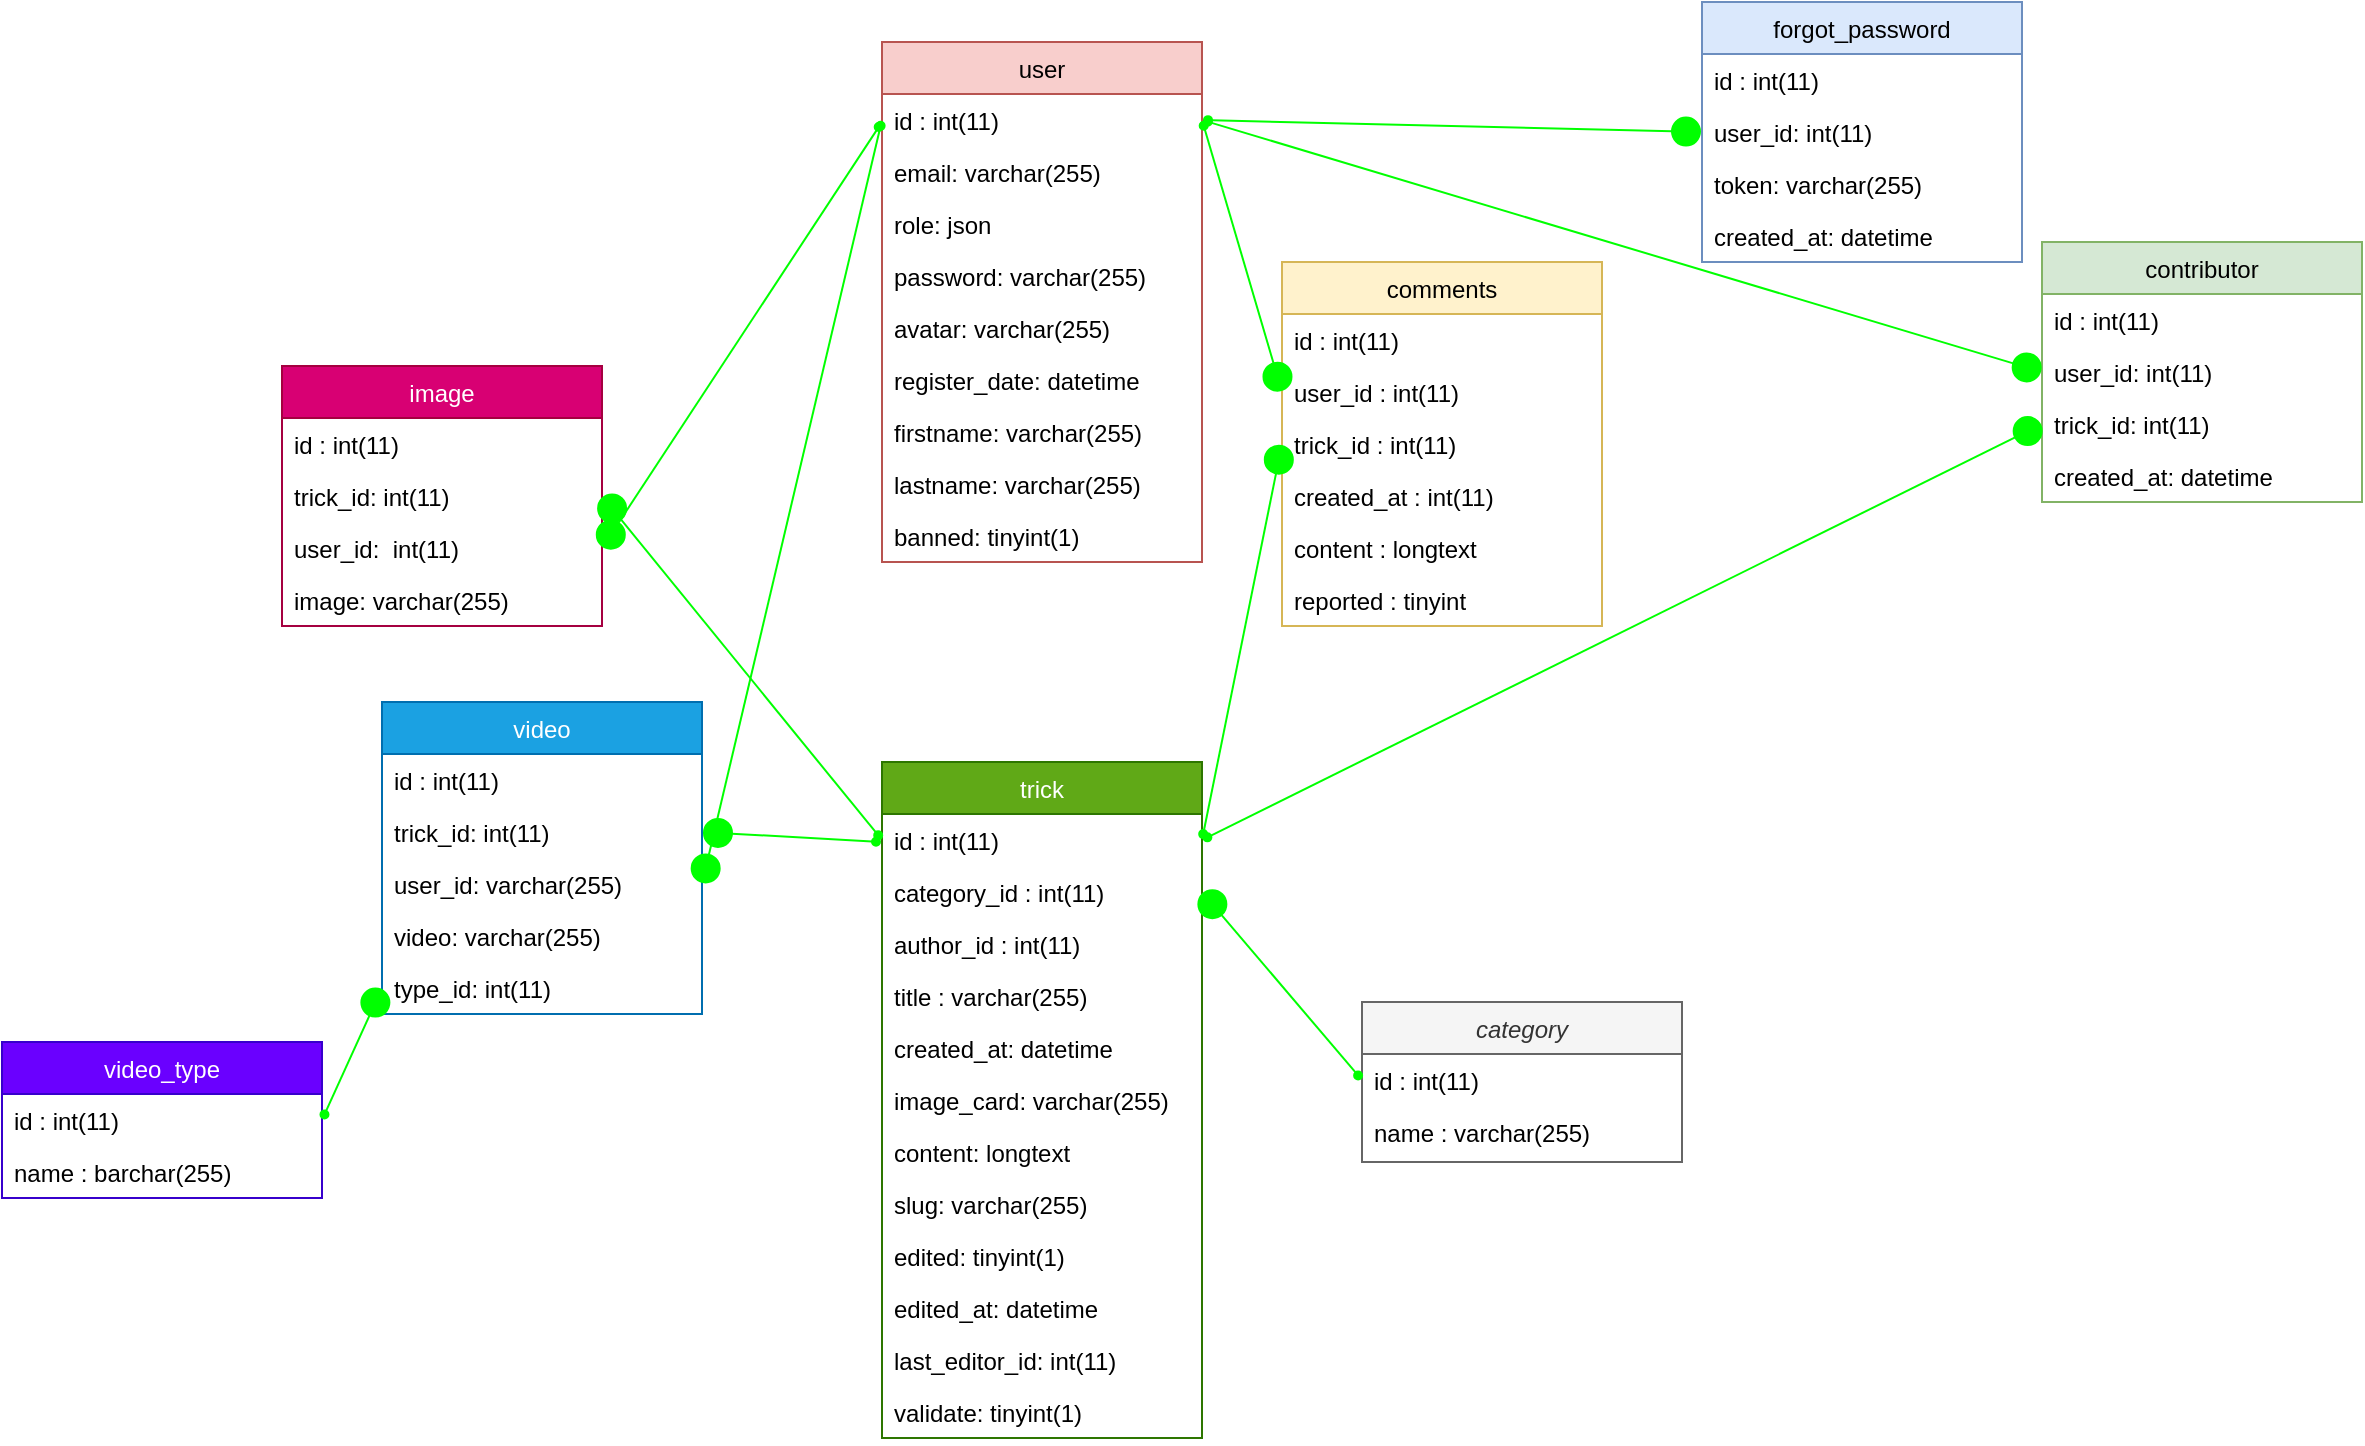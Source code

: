 <mxfile version="14.6.9" type="device"><diagram id="C5RBs43oDa-KdzZeNtuy" name="Page-1"><mxGraphModel dx="2249" dy="830" grid="1" gridSize="10" guides="1" tooltips="1" connect="1" arrows="1" fold="1" page="1" pageScale="1" pageWidth="827" pageHeight="1169" math="0" shadow="0"><root><mxCell id="WIyWlLk6GJQsqaUBKTNV-0"/><mxCell id="WIyWlLk6GJQsqaUBKTNV-1" parent="WIyWlLk6GJQsqaUBKTNV-0"/><mxCell id="zkfFHV4jXpPFQw0GAbJ--0" value="category" style="swimlane;fontStyle=2;align=center;verticalAlign=top;childLayout=stackLayout;horizontal=1;startSize=26;horizontalStack=0;resizeParent=1;resizeLast=0;collapsible=1;marginBottom=0;rounded=0;shadow=0;strokeWidth=1;fillColor=#f5f5f5;strokeColor=#666666;fontColor=#333333;" parent="WIyWlLk6GJQsqaUBKTNV-1" vertex="1"><mxGeometry x="310" y="520" width="160" height="80" as="geometry"><mxRectangle x="230" y="140" width="160" height="26" as="alternateBounds"/></mxGeometry></mxCell><mxCell id="zkfFHV4jXpPFQw0GAbJ--1" value="id : int(11)" style="text;align=left;verticalAlign=top;spacingLeft=4;spacingRight=4;overflow=hidden;rotatable=0;points=[[0,0.5],[1,0.5]];portConstraint=eastwest;" parent="zkfFHV4jXpPFQw0GAbJ--0" vertex="1"><mxGeometry y="26" width="160" height="26" as="geometry"/></mxCell><mxCell id="zkfFHV4jXpPFQw0GAbJ--2" value="name : varchar(255)" style="text;align=left;verticalAlign=top;spacingLeft=4;spacingRight=4;overflow=hidden;rotatable=0;points=[[0,0.5],[1,0.5]];portConstraint=eastwest;rounded=0;shadow=0;html=0;" parent="zkfFHV4jXpPFQw0GAbJ--0" vertex="1"><mxGeometry y="52" width="160" height="26" as="geometry"/></mxCell><mxCell id="zkfFHV4jXpPFQw0GAbJ--13" value="image" style="swimlane;fontStyle=0;align=center;verticalAlign=top;childLayout=stackLayout;horizontal=1;startSize=26;horizontalStack=0;resizeParent=1;resizeLast=0;collapsible=1;marginBottom=0;rounded=0;shadow=0;strokeWidth=1;fillColor=#d80073;strokeColor=#A50040;fontColor=#ffffff;" parent="WIyWlLk6GJQsqaUBKTNV-1" vertex="1"><mxGeometry x="-230" y="202" width="160" height="130" as="geometry"><mxRectangle x="340" y="380" width="170" height="26" as="alternateBounds"/></mxGeometry></mxCell><mxCell id="BWPKTakPEPnqIh7gVIwT-39" value="id : int(11)" style="text;align=left;verticalAlign=top;spacingLeft=4;spacingRight=4;overflow=hidden;rotatable=0;points=[[0,0.5],[1,0.5]];portConstraint=eastwest;" vertex="1" parent="zkfFHV4jXpPFQw0GAbJ--13"><mxGeometry y="26" width="160" height="26" as="geometry"/></mxCell><mxCell id="BWPKTakPEPnqIh7gVIwT-44" value="trick_id: int(11)" style="text;align=left;verticalAlign=top;spacingLeft=4;spacingRight=4;overflow=hidden;rotatable=0;points=[[0,0.5],[1,0.5]];portConstraint=eastwest;" vertex="1" parent="zkfFHV4jXpPFQw0GAbJ--13"><mxGeometry y="52" width="160" height="26" as="geometry"/></mxCell><mxCell id="BWPKTakPEPnqIh7gVIwT-46" value="user_id:  int(11)" style="text;align=left;verticalAlign=top;spacingLeft=4;spacingRight=4;overflow=hidden;rotatable=0;points=[[0,0.5],[1,0.5]];portConstraint=eastwest;" vertex="1" parent="zkfFHV4jXpPFQw0GAbJ--13"><mxGeometry y="78" width="160" height="26" as="geometry"/></mxCell><mxCell id="BWPKTakPEPnqIh7gVIwT-45" value="image: varchar(255)" style="text;align=left;verticalAlign=top;spacingLeft=4;spacingRight=4;overflow=hidden;rotatable=0;points=[[0,0.5],[1,0.5]];portConstraint=eastwest;" vertex="1" parent="zkfFHV4jXpPFQw0GAbJ--13"><mxGeometry y="104" width="160" height="26" as="geometry"/></mxCell><mxCell id="zkfFHV4jXpPFQw0GAbJ--17" value="user" style="swimlane;fontStyle=0;align=center;verticalAlign=top;childLayout=stackLayout;horizontal=1;startSize=26;horizontalStack=0;resizeParent=1;resizeLast=0;collapsible=1;marginBottom=0;rounded=0;shadow=0;strokeWidth=1;fillColor=#f8cecc;strokeColor=#b85450;" parent="WIyWlLk6GJQsqaUBKTNV-1" vertex="1"><mxGeometry x="70" y="40" width="160" height="260" as="geometry"><mxRectangle x="550" y="140" width="160" height="26" as="alternateBounds"/></mxGeometry></mxCell><mxCell id="zkfFHV4jXpPFQw0GAbJ--18" value="id : int(11)" style="text;align=left;verticalAlign=top;spacingLeft=4;spacingRight=4;overflow=hidden;rotatable=0;points=[[0,0.5],[1,0.5]];portConstraint=eastwest;" parent="zkfFHV4jXpPFQw0GAbJ--17" vertex="1"><mxGeometry y="26" width="160" height="26" as="geometry"/></mxCell><mxCell id="zkfFHV4jXpPFQw0GAbJ--19" value="email: varchar(255)" style="text;align=left;verticalAlign=top;spacingLeft=4;spacingRight=4;overflow=hidden;rotatable=0;points=[[0,0.5],[1,0.5]];portConstraint=eastwest;rounded=0;shadow=0;html=0;" parent="zkfFHV4jXpPFQw0GAbJ--17" vertex="1"><mxGeometry y="52" width="160" height="26" as="geometry"/></mxCell><mxCell id="zkfFHV4jXpPFQw0GAbJ--20" value="role: json" style="text;align=left;verticalAlign=top;spacingLeft=4;spacingRight=4;overflow=hidden;rotatable=0;points=[[0,0.5],[1,0.5]];portConstraint=eastwest;rounded=0;shadow=0;html=0;" parent="zkfFHV4jXpPFQw0GAbJ--17" vertex="1"><mxGeometry y="78" width="160" height="26" as="geometry"/></mxCell><mxCell id="zkfFHV4jXpPFQw0GAbJ--21" value="password: varchar(255)" style="text;align=left;verticalAlign=top;spacingLeft=4;spacingRight=4;overflow=hidden;rotatable=0;points=[[0,0.5],[1,0.5]];portConstraint=eastwest;rounded=0;shadow=0;html=0;" parent="zkfFHV4jXpPFQw0GAbJ--17" vertex="1"><mxGeometry y="104" width="160" height="26" as="geometry"/></mxCell><mxCell id="zkfFHV4jXpPFQw0GAbJ--22" value="avatar: varchar(255)" style="text;align=left;verticalAlign=top;spacingLeft=4;spacingRight=4;overflow=hidden;rotatable=0;points=[[0,0.5],[1,0.5]];portConstraint=eastwest;rounded=0;shadow=0;html=0;" parent="zkfFHV4jXpPFQw0GAbJ--17" vertex="1"><mxGeometry y="130" width="160" height="26" as="geometry"/></mxCell><mxCell id="BWPKTakPEPnqIh7gVIwT-21" value="register_date: datetime" style="text;align=left;verticalAlign=top;spacingLeft=4;spacingRight=4;overflow=hidden;rotatable=0;points=[[0,0.5],[1,0.5]];portConstraint=eastwest;rounded=0;shadow=0;html=0;" vertex="1" parent="zkfFHV4jXpPFQw0GAbJ--17"><mxGeometry y="156" width="160" height="26" as="geometry"/></mxCell><mxCell id="BWPKTakPEPnqIh7gVIwT-22" value="firstname: varchar(255)" style="text;align=left;verticalAlign=top;spacingLeft=4;spacingRight=4;overflow=hidden;rotatable=0;points=[[0,0.5],[1,0.5]];portConstraint=eastwest;rounded=0;shadow=0;html=0;" vertex="1" parent="zkfFHV4jXpPFQw0GAbJ--17"><mxGeometry y="182" width="160" height="26" as="geometry"/></mxCell><mxCell id="BWPKTakPEPnqIh7gVIwT-23" value="lastname: varchar(255)" style="text;align=left;verticalAlign=top;spacingLeft=4;spacingRight=4;overflow=hidden;rotatable=0;points=[[0,0.5],[1,0.5]];portConstraint=eastwest;rounded=0;shadow=0;html=0;" vertex="1" parent="zkfFHV4jXpPFQw0GAbJ--17"><mxGeometry y="208" width="160" height="26" as="geometry"/></mxCell><mxCell id="BWPKTakPEPnqIh7gVIwT-42" value="banned: tinyint(1)" style="text;align=left;verticalAlign=top;spacingLeft=4;spacingRight=4;overflow=hidden;rotatable=0;points=[[0,0.5],[1,0.5]];portConstraint=eastwest;rounded=0;shadow=0;html=0;" vertex="1" parent="zkfFHV4jXpPFQw0GAbJ--17"><mxGeometry y="234" width="160" height="26" as="geometry"/></mxCell><mxCell id="BWPKTakPEPnqIh7gVIwT-0" value="forgot_password" style="swimlane;fontStyle=0;align=center;verticalAlign=top;childLayout=stackLayout;horizontal=1;startSize=26;horizontalStack=0;resizeParent=1;resizeLast=0;collapsible=1;marginBottom=0;rounded=0;shadow=0;strokeWidth=1;fillColor=#dae8fc;strokeColor=#6c8ebf;" vertex="1" parent="WIyWlLk6GJQsqaUBKTNV-1"><mxGeometry x="480" y="20" width="160" height="130" as="geometry"><mxRectangle x="340" y="380" width="170" height="26" as="alternateBounds"/></mxGeometry></mxCell><mxCell id="BWPKTakPEPnqIh7gVIwT-1" value="id : int(11)" style="text;align=left;verticalAlign=top;spacingLeft=4;spacingRight=4;overflow=hidden;rotatable=0;points=[[0,0.5],[1,0.5]];portConstraint=eastwest;" vertex="1" parent="BWPKTakPEPnqIh7gVIwT-0"><mxGeometry y="26" width="160" height="26" as="geometry"/></mxCell><mxCell id="BWPKTakPEPnqIh7gVIwT-18" value="user_id: int(11)" style="text;align=left;verticalAlign=top;spacingLeft=4;spacingRight=4;overflow=hidden;rotatable=0;points=[[0,0.5],[1,0.5]];portConstraint=eastwest;" vertex="1" parent="BWPKTakPEPnqIh7gVIwT-0"><mxGeometry y="52" width="160" height="26" as="geometry"/></mxCell><mxCell id="BWPKTakPEPnqIh7gVIwT-19" value="token: varchar(255)" style="text;align=left;verticalAlign=top;spacingLeft=4;spacingRight=4;overflow=hidden;rotatable=0;points=[[0,0.5],[1,0.5]];portConstraint=eastwest;" vertex="1" parent="BWPKTakPEPnqIh7gVIwT-0"><mxGeometry y="78" width="160" height="26" as="geometry"/></mxCell><mxCell id="BWPKTakPEPnqIh7gVIwT-20" value="created_at: datetime" style="text;align=left;verticalAlign=top;spacingLeft=4;spacingRight=4;overflow=hidden;rotatable=0;points=[[0,0.5],[1,0.5]];portConstraint=eastwest;" vertex="1" parent="BWPKTakPEPnqIh7gVIwT-0"><mxGeometry y="104" width="160" height="26" as="geometry"/></mxCell><mxCell id="BWPKTakPEPnqIh7gVIwT-3" value="contributor" style="swimlane;fontStyle=0;align=center;verticalAlign=top;childLayout=stackLayout;horizontal=1;startSize=26;horizontalStack=0;resizeParent=1;resizeLast=0;collapsible=1;marginBottom=0;rounded=0;shadow=0;strokeWidth=1;fillColor=#d5e8d4;strokeColor=#82b366;" vertex="1" parent="WIyWlLk6GJQsqaUBKTNV-1"><mxGeometry x="650" y="140" width="160" height="130" as="geometry"><mxRectangle x="340" y="380" width="170" height="26" as="alternateBounds"/></mxGeometry></mxCell><mxCell id="BWPKTakPEPnqIh7gVIwT-35" value="id : int(11)" style="text;align=left;verticalAlign=top;spacingLeft=4;spacingRight=4;overflow=hidden;rotatable=0;points=[[0,0.5],[1,0.5]];portConstraint=eastwest;" vertex="1" parent="BWPKTakPEPnqIh7gVIwT-3"><mxGeometry y="26" width="160" height="26" as="geometry"/></mxCell><mxCell id="BWPKTakPEPnqIh7gVIwT-40" value="user_id: int(11)" style="text;align=left;verticalAlign=top;spacingLeft=4;spacingRight=4;overflow=hidden;rotatable=0;points=[[0,0.5],[1,0.5]];portConstraint=eastwest;" vertex="1" parent="BWPKTakPEPnqIh7gVIwT-3"><mxGeometry y="52" width="160" height="26" as="geometry"/></mxCell><mxCell id="BWPKTakPEPnqIh7gVIwT-41" value="trick_id: int(11)" style="text;align=left;verticalAlign=top;spacingLeft=4;spacingRight=4;overflow=hidden;rotatable=0;points=[[0,0.5],[1,0.5]];portConstraint=eastwest;" vertex="1" parent="BWPKTakPEPnqIh7gVIwT-3"><mxGeometry y="78" width="160" height="26" as="geometry"/></mxCell><mxCell id="BWPKTakPEPnqIh7gVIwT-43" value="created_at: datetime" style="text;align=left;verticalAlign=top;spacingLeft=4;spacingRight=4;overflow=hidden;rotatable=0;points=[[0,0.5],[1,0.5]];portConstraint=eastwest;" vertex="1" parent="BWPKTakPEPnqIh7gVIwT-3"><mxGeometry y="104" width="160" height="26" as="geometry"/></mxCell><mxCell id="BWPKTakPEPnqIh7gVIwT-6" value="comments" style="swimlane;fontStyle=0;align=center;verticalAlign=top;childLayout=stackLayout;horizontal=1;startSize=26;horizontalStack=0;resizeParent=1;resizeLast=0;collapsible=1;marginBottom=0;rounded=0;shadow=0;strokeWidth=1;fillColor=#fff2cc;strokeColor=#d6b656;" vertex="1" parent="WIyWlLk6GJQsqaUBKTNV-1"><mxGeometry x="270" y="150" width="160" height="182" as="geometry"><mxRectangle x="340" y="380" width="170" height="26" as="alternateBounds"/></mxGeometry></mxCell><mxCell id="BWPKTakPEPnqIh7gVIwT-36" value="id : int(11)" style="text;align=left;verticalAlign=top;spacingLeft=4;spacingRight=4;overflow=hidden;rotatable=0;points=[[0,0.5],[1,0.5]];portConstraint=eastwest;" vertex="1" parent="BWPKTakPEPnqIh7gVIwT-6"><mxGeometry y="26" width="160" height="26" as="geometry"/></mxCell><mxCell id="BWPKTakPEPnqIh7gVIwT-52" value="user_id : int(11)" style="text;align=left;verticalAlign=top;spacingLeft=4;spacingRight=4;overflow=hidden;rotatable=0;points=[[0,0.5],[1,0.5]];portConstraint=eastwest;" vertex="1" parent="BWPKTakPEPnqIh7gVIwT-6"><mxGeometry y="52" width="160" height="26" as="geometry"/></mxCell><mxCell id="BWPKTakPEPnqIh7gVIwT-56" value="trick_id : int(11)" style="text;align=left;verticalAlign=top;spacingLeft=4;spacingRight=4;overflow=hidden;rotatable=0;points=[[0,0.5],[1,0.5]];portConstraint=eastwest;" vertex="1" parent="BWPKTakPEPnqIh7gVIwT-6"><mxGeometry y="78" width="160" height="26" as="geometry"/></mxCell><mxCell id="BWPKTakPEPnqIh7gVIwT-53" value="created_at : int(11)" style="text;align=left;verticalAlign=top;spacingLeft=4;spacingRight=4;overflow=hidden;rotatable=0;points=[[0,0.5],[1,0.5]];portConstraint=eastwest;" vertex="1" parent="BWPKTakPEPnqIh7gVIwT-6"><mxGeometry y="104" width="160" height="26" as="geometry"/></mxCell><mxCell id="BWPKTakPEPnqIh7gVIwT-54" value="content : longtext" style="text;align=left;verticalAlign=top;spacingLeft=4;spacingRight=4;overflow=hidden;rotatable=0;points=[[0,0.5],[1,0.5]];portConstraint=eastwest;" vertex="1" parent="BWPKTakPEPnqIh7gVIwT-6"><mxGeometry y="130" width="160" height="26" as="geometry"/></mxCell><mxCell id="BWPKTakPEPnqIh7gVIwT-55" value="reported : tinyint" style="text;align=left;verticalAlign=top;spacingLeft=4;spacingRight=4;overflow=hidden;rotatable=0;points=[[0,0.5],[1,0.5]];portConstraint=eastwest;" vertex="1" parent="BWPKTakPEPnqIh7gVIwT-6"><mxGeometry y="156" width="160" height="26" as="geometry"/></mxCell><mxCell id="BWPKTakPEPnqIh7gVIwT-9" value="trick" style="swimlane;fontStyle=0;align=center;verticalAlign=top;childLayout=stackLayout;horizontal=1;startSize=26;horizontalStack=0;resizeParent=1;resizeLast=0;collapsible=1;marginBottom=0;rounded=0;shadow=0;strokeWidth=1;fillColor=#60a917;strokeColor=#2D7600;fontColor=#ffffff;" vertex="1" parent="WIyWlLk6GJQsqaUBKTNV-1"><mxGeometry x="70" y="400" width="160" height="338" as="geometry"><mxRectangle x="340" y="380" width="170" height="26" as="alternateBounds"/></mxGeometry></mxCell><mxCell id="BWPKTakPEPnqIh7gVIwT-10" value="id : int(11)" style="text;align=left;verticalAlign=top;spacingLeft=4;spacingRight=4;overflow=hidden;rotatable=0;points=[[0,0.5],[1,0.5]];portConstraint=eastwest;" vertex="1" parent="BWPKTakPEPnqIh7gVIwT-9"><mxGeometry y="26" width="160" height="26" as="geometry"/></mxCell><mxCell id="BWPKTakPEPnqIh7gVIwT-24" value="category_id : int(11)" style="text;align=left;verticalAlign=top;spacingLeft=4;spacingRight=4;overflow=hidden;rotatable=0;points=[[0,0.5],[1,0.5]];portConstraint=eastwest;" vertex="1" parent="BWPKTakPEPnqIh7gVIwT-9"><mxGeometry y="52" width="160" height="26" as="geometry"/></mxCell><mxCell id="BWPKTakPEPnqIh7gVIwT-25" value="author_id : int(11)" style="text;align=left;verticalAlign=top;spacingLeft=4;spacingRight=4;overflow=hidden;rotatable=0;points=[[0,0.5],[1,0.5]];portConstraint=eastwest;" vertex="1" parent="BWPKTakPEPnqIh7gVIwT-9"><mxGeometry y="78" width="160" height="26" as="geometry"/></mxCell><mxCell id="BWPKTakPEPnqIh7gVIwT-26" value="title : varchar(255)&#xA;" style="text;align=left;verticalAlign=top;spacingLeft=4;spacingRight=4;overflow=hidden;rotatable=0;points=[[0,0.5],[1,0.5]];portConstraint=eastwest;" vertex="1" parent="BWPKTakPEPnqIh7gVIwT-9"><mxGeometry y="104" width="160" height="26" as="geometry"/></mxCell><mxCell id="BWPKTakPEPnqIh7gVIwT-27" value="created_at: datetime" style="text;align=left;verticalAlign=top;spacingLeft=4;spacingRight=4;overflow=hidden;rotatable=0;points=[[0,0.5],[1,0.5]];portConstraint=eastwest;" vertex="1" parent="BWPKTakPEPnqIh7gVIwT-9"><mxGeometry y="130" width="160" height="26" as="geometry"/></mxCell><mxCell id="BWPKTakPEPnqIh7gVIwT-31" value="image_card: varchar(255)" style="text;align=left;verticalAlign=top;spacingLeft=4;spacingRight=4;overflow=hidden;rotatable=0;points=[[0,0.5],[1,0.5]];portConstraint=eastwest;" vertex="1" parent="BWPKTakPEPnqIh7gVIwT-9"><mxGeometry y="156" width="160" height="26" as="geometry"/></mxCell><mxCell id="BWPKTakPEPnqIh7gVIwT-32" value="content: longtext" style="text;align=left;verticalAlign=top;spacingLeft=4;spacingRight=4;overflow=hidden;rotatable=0;points=[[0,0.5],[1,0.5]];portConstraint=eastwest;" vertex="1" parent="BWPKTakPEPnqIh7gVIwT-9"><mxGeometry y="182" width="160" height="26" as="geometry"/></mxCell><mxCell id="BWPKTakPEPnqIh7gVIwT-33" value="slug: varchar(255)" style="text;align=left;verticalAlign=top;spacingLeft=4;spacingRight=4;overflow=hidden;rotatable=0;points=[[0,0.5],[1,0.5]];portConstraint=eastwest;" vertex="1" parent="BWPKTakPEPnqIh7gVIwT-9"><mxGeometry y="208" width="160" height="26" as="geometry"/></mxCell><mxCell id="BWPKTakPEPnqIh7gVIwT-28" value="edited: tinyint(1)" style="text;align=left;verticalAlign=top;spacingLeft=4;spacingRight=4;overflow=hidden;rotatable=0;points=[[0,0.5],[1,0.5]];portConstraint=eastwest;" vertex="1" parent="BWPKTakPEPnqIh7gVIwT-9"><mxGeometry y="234" width="160" height="26" as="geometry"/></mxCell><mxCell id="BWPKTakPEPnqIh7gVIwT-29" value="edited_at: datetime" style="text;align=left;verticalAlign=top;spacingLeft=4;spacingRight=4;overflow=hidden;rotatable=0;points=[[0,0.5],[1,0.5]];portConstraint=eastwest;" vertex="1" parent="BWPKTakPEPnqIh7gVIwT-9"><mxGeometry y="260" width="160" height="26" as="geometry"/></mxCell><mxCell id="BWPKTakPEPnqIh7gVIwT-30" value="last_editor_id: int(11)" style="text;align=left;verticalAlign=top;spacingLeft=4;spacingRight=4;overflow=hidden;rotatable=0;points=[[0,0.5],[1,0.5]];portConstraint=eastwest;" vertex="1" parent="BWPKTakPEPnqIh7gVIwT-9"><mxGeometry y="286" width="160" height="26" as="geometry"/></mxCell><mxCell id="BWPKTakPEPnqIh7gVIwT-34" value="validate: tinyint(1)" style="text;align=left;verticalAlign=top;spacingLeft=4;spacingRight=4;overflow=hidden;rotatable=0;points=[[0,0.5],[1,0.5]];portConstraint=eastwest;" vertex="1" parent="BWPKTakPEPnqIh7gVIwT-9"><mxGeometry y="312" width="160" height="26" as="geometry"/></mxCell><mxCell id="BWPKTakPEPnqIh7gVIwT-12" value="video" style="swimlane;fontStyle=0;align=center;verticalAlign=top;childLayout=stackLayout;horizontal=1;startSize=26;horizontalStack=0;resizeParent=1;resizeLast=0;collapsible=1;marginBottom=0;rounded=0;shadow=0;strokeWidth=1;fillColor=#1ba1e2;strokeColor=#006EAF;fontColor=#ffffff;" vertex="1" parent="WIyWlLk6GJQsqaUBKTNV-1"><mxGeometry x="-180" y="370" width="160" height="156" as="geometry"><mxRectangle x="340" y="380" width="170" height="26" as="alternateBounds"/></mxGeometry></mxCell><mxCell id="BWPKTakPEPnqIh7gVIwT-38" value="id : int(11)" style="text;align=left;verticalAlign=top;spacingLeft=4;spacingRight=4;overflow=hidden;rotatable=0;points=[[0,0.5],[1,0.5]];portConstraint=eastwest;" vertex="1" parent="BWPKTakPEPnqIh7gVIwT-12"><mxGeometry y="26" width="160" height="26" as="geometry"/></mxCell><mxCell id="BWPKTakPEPnqIh7gVIwT-47" value="trick_id: int(11)" style="text;align=left;verticalAlign=top;spacingLeft=4;spacingRight=4;overflow=hidden;rotatable=0;points=[[0,0.5],[1,0.5]];portConstraint=eastwest;" vertex="1" parent="BWPKTakPEPnqIh7gVIwT-12"><mxGeometry y="52" width="160" height="26" as="geometry"/></mxCell><mxCell id="BWPKTakPEPnqIh7gVIwT-50" value="user_id: varchar(255)" style="text;align=left;verticalAlign=top;spacingLeft=4;spacingRight=4;overflow=hidden;rotatable=0;points=[[0,0.5],[1,0.5]];portConstraint=eastwest;" vertex="1" parent="BWPKTakPEPnqIh7gVIwT-12"><mxGeometry y="78" width="160" height="26" as="geometry"/></mxCell><mxCell id="BWPKTakPEPnqIh7gVIwT-49" value="video: varchar(255)" style="text;align=left;verticalAlign=top;spacingLeft=4;spacingRight=4;overflow=hidden;rotatable=0;points=[[0,0.5],[1,0.5]];portConstraint=eastwest;" vertex="1" parent="BWPKTakPEPnqIh7gVIwT-12"><mxGeometry y="104" width="160" height="26" as="geometry"/></mxCell><mxCell id="BWPKTakPEPnqIh7gVIwT-48" value="type_id: int(11)" style="text;align=left;verticalAlign=top;spacingLeft=4;spacingRight=4;overflow=hidden;rotatable=0;points=[[0,0.5],[1,0.5]];portConstraint=eastwest;" vertex="1" parent="BWPKTakPEPnqIh7gVIwT-12"><mxGeometry y="130" width="160" height="26" as="geometry"/></mxCell><mxCell id="BWPKTakPEPnqIh7gVIwT-15" value="video_type" style="swimlane;fontStyle=0;align=center;verticalAlign=top;childLayout=stackLayout;horizontal=1;startSize=26;horizontalStack=0;resizeParent=1;resizeLast=0;collapsible=1;marginBottom=0;rounded=0;shadow=0;strokeWidth=1;fillColor=#6a00ff;strokeColor=#3700CC;fontColor=#ffffff;" vertex="1" parent="WIyWlLk6GJQsqaUBKTNV-1"><mxGeometry x="-370" y="540" width="160" height="78" as="geometry"><mxRectangle x="340" y="380" width="170" height="26" as="alternateBounds"/></mxGeometry></mxCell><mxCell id="BWPKTakPEPnqIh7gVIwT-37" value="id : int(11)" style="text;align=left;verticalAlign=top;spacingLeft=4;spacingRight=4;overflow=hidden;rotatable=0;points=[[0,0.5],[1,0.5]];portConstraint=eastwest;" vertex="1" parent="BWPKTakPEPnqIh7gVIwT-15"><mxGeometry y="26" width="160" height="26" as="geometry"/></mxCell><mxCell id="BWPKTakPEPnqIh7gVIwT-51" value="name : barchar(255)" style="text;align=left;verticalAlign=top;spacingLeft=4;spacingRight=4;overflow=hidden;rotatable=0;points=[[0,0.5],[1,0.5]];portConstraint=eastwest;" vertex="1" parent="BWPKTakPEPnqIh7gVIwT-15"><mxGeometry y="52" width="160" height="26" as="geometry"/></mxCell><mxCell id="BWPKTakPEPnqIh7gVIwT-57" style="rounded=0;orthogonalLoop=1;jettySize=auto;html=1;exitX=1;exitY=0.5;exitDx=0;exitDy=0;entryX=0;entryY=0.5;entryDx=0;entryDy=0;startArrow=circle;startFill=1;endArrow=circle;endFill=1;endSize=6;startSize=1;strokeColor=#00FF00;" edge="1" parent="WIyWlLk6GJQsqaUBKTNV-1" source="BWPKTakPEPnqIh7gVIwT-10" target="BWPKTakPEPnqIh7gVIwT-6"><mxGeometry relative="1" as="geometry"/></mxCell><mxCell id="BWPKTakPEPnqIh7gVIwT-58" style="edgeStyle=none;rounded=0;orthogonalLoop=1;jettySize=auto;html=1;exitX=1;exitY=0.5;exitDx=0;exitDy=0;entryX=0;entryY=0.5;entryDx=0;entryDy=0;startArrow=circle;startFill=1;endArrow=circle;endFill=1;strokeColor=#00FF00;startSize=1;" edge="1" parent="WIyWlLk6GJQsqaUBKTNV-1" source="zkfFHV4jXpPFQw0GAbJ--18" target="BWPKTakPEPnqIh7gVIwT-52"><mxGeometry relative="1" as="geometry"/></mxCell><mxCell id="BWPKTakPEPnqIh7gVIwT-59" style="edgeStyle=none;rounded=0;orthogonalLoop=1;jettySize=auto;html=1;exitX=1;exitY=0.5;exitDx=0;exitDy=0;entryX=0;entryY=0.5;entryDx=0;entryDy=0;startArrow=circle;startFill=1;endSize=6;startSize=1;endArrow=circle;endFill=1;strokeColor=#00FF00;" edge="1" parent="WIyWlLk6GJQsqaUBKTNV-1" source="zkfFHV4jXpPFQw0GAbJ--18" target="BWPKTakPEPnqIh7gVIwT-18"><mxGeometry relative="1" as="geometry"/></mxCell><mxCell id="BWPKTakPEPnqIh7gVIwT-62" style="edgeStyle=none;rounded=0;orthogonalLoop=1;jettySize=auto;html=1;exitX=1;exitY=0.5;exitDx=0;exitDy=0;entryX=0;entryY=0.5;entryDx=0;entryDy=0;startArrow=circle;startFill=1;endArrow=circle;endFill=1;startSize=1;strokeColor=#00FF00;" edge="1" parent="WIyWlLk6GJQsqaUBKTNV-1" source="BWPKTakPEPnqIh7gVIwT-10" target="BWPKTakPEPnqIh7gVIwT-41"><mxGeometry relative="1" as="geometry"/></mxCell><mxCell id="BWPKTakPEPnqIh7gVIwT-65" style="edgeStyle=none;rounded=0;orthogonalLoop=1;jettySize=auto;html=1;exitX=0;exitY=0.5;exitDx=0;exitDy=0;entryX=1;entryY=0.5;entryDx=0;entryDy=0;startArrow=circle;startFill=1;endArrow=circle;endFill=1;endSize=6;startSize=1;strokeColor=#00FF00;" edge="1" parent="WIyWlLk6GJQsqaUBKTNV-1" source="zkfFHV4jXpPFQw0GAbJ--1" target="BWPKTakPEPnqIh7gVIwT-24"><mxGeometry relative="1" as="geometry"/></mxCell><mxCell id="BWPKTakPEPnqIh7gVIwT-66" style="edgeStyle=none;rounded=0;orthogonalLoop=1;jettySize=auto;html=1;exitX=1;exitY=0.5;exitDx=0;exitDy=0;entryX=0;entryY=0.5;entryDx=0;entryDy=0;startArrow=circle;startFill=1;endArrow=circle;endFill=1;endSize=6;startSize=1;strokeColor=#00FF00;" edge="1" parent="WIyWlLk6GJQsqaUBKTNV-1" source="BWPKTakPEPnqIh7gVIwT-37" target="BWPKTakPEPnqIh7gVIwT-48"><mxGeometry relative="1" as="geometry"/></mxCell><mxCell id="BWPKTakPEPnqIh7gVIwT-67" style="edgeStyle=none;rounded=0;orthogonalLoop=1;jettySize=auto;html=1;exitX=1;exitY=0.5;exitDx=0;exitDy=0;entryX=0;entryY=0.5;entryDx=0;entryDy=0;startArrow=circle;startFill=1;endArrow=circle;endFill=1;endSize=1;strokeColor=#00FF00;" edge="1" parent="WIyWlLk6GJQsqaUBKTNV-1" source="BWPKTakPEPnqIh7gVIwT-50" target="zkfFHV4jXpPFQw0GAbJ--18"><mxGeometry relative="1" as="geometry"/></mxCell><mxCell id="BWPKTakPEPnqIh7gVIwT-68" style="edgeStyle=none;rounded=0;orthogonalLoop=1;jettySize=auto;html=1;exitX=1;exitY=0.5;exitDx=0;exitDy=0;startArrow=circle;startFill=1;endArrow=circle;endFill=1;endSize=1;strokeColor=#00FF00;" edge="1" parent="WIyWlLk6GJQsqaUBKTNV-1" source="BWPKTakPEPnqIh7gVIwT-46"><mxGeometry relative="1" as="geometry"><mxPoint x="70" y="80" as="targetPoint"/></mxGeometry></mxCell><mxCell id="BWPKTakPEPnqIh7gVIwT-69" style="edgeStyle=none;rounded=0;orthogonalLoop=1;jettySize=auto;html=1;exitX=1;exitY=0.5;exitDx=0;exitDy=0;entryX=0;entryY=0.5;entryDx=0;entryDy=0;startArrow=circle;startFill=1;endArrow=circle;endFill=1;endSize=1;strokeColor=#00FF00;" edge="1" parent="WIyWlLk6GJQsqaUBKTNV-1" source="BWPKTakPEPnqIh7gVIwT-44" target="BWPKTakPEPnqIh7gVIwT-10"><mxGeometry relative="1" as="geometry"/></mxCell><mxCell id="BWPKTakPEPnqIh7gVIwT-70" style="edgeStyle=none;rounded=0;orthogonalLoop=1;jettySize=auto;html=1;exitX=1;exitY=0.5;exitDx=0;exitDy=0;startArrow=circle;startFill=1;endArrow=circle;endFill=1;endSize=1;strokeColor=#00FF00;" edge="1" parent="WIyWlLk6GJQsqaUBKTNV-1" source="BWPKTakPEPnqIh7gVIwT-47"><mxGeometry relative="1" as="geometry"><mxPoint x="70" y="440" as="targetPoint"/></mxGeometry></mxCell><mxCell id="BWPKTakPEPnqIh7gVIwT-60" style="edgeStyle=none;rounded=0;orthogonalLoop=1;jettySize=auto;html=1;exitX=0;exitY=0.5;exitDx=0;exitDy=0;entryX=1;entryY=0.5;entryDx=0;entryDy=0;endArrow=circle;endFill=1;endSize=1;startArrow=circle;startFill=1;strokeColor=#00FF00;" edge="1" parent="WIyWlLk6GJQsqaUBKTNV-1" source="BWPKTakPEPnqIh7gVIwT-40" target="zkfFHV4jXpPFQw0GAbJ--18"><mxGeometry relative="1" as="geometry"/></mxCell></root></mxGraphModel></diagram></mxfile>